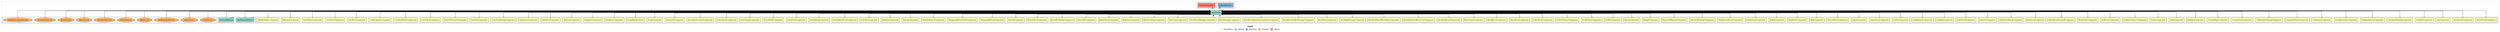 digraph dependencies { node [shape="rect", style="filled", colorscheme=set312]; ranksep=0.4; compound=false; remincross=true; splines=true; splines=ortho; rankdir=LR; rankdir=TB; rankdir=BT; label=<<table BORDER="0"> <tr> <td colspan="5" align="center"><b>Legend</b></td> </tr> <tr> <td> <table BORDER="0"> <tr> <td bgcolor="#ffffb3" width="20"></td> <td>  Declarations</td> </tr> </table> </td> <td> <table BORDER="0"> <tr> <td bgcolor="#8dd3c7" width="20"></td> <td>  Module</td> </tr> </table> </td> <td> <table BORDER="0"> <tr> <td bgcolor="#80b1d3" width="20"></td> <td>  Bootstrap</td> </tr> </table> </td> <td> <table BORDER="0"> <tr> <td bgcolor="#fdb462" width="20"></td> <td>  Providers</td> </tr> </table> </td> <td> <table BORDER="0"> <tr> <td bgcolor="#fb8072" width="20"></td> <td>  Exports</td> </tr> </table> </td> </tr></table>>; ratio=compress; fontname="sans-serif";  subgraph "cluster_AppModule" { label=""; style="dotted";node [shape="folder", fillcolor=1]; subgraph cluster_AppModule_declarations { style="solid";node [style="filled", shape="rect"]; node [fillcolor=2]; "AboutTucanComponent"; node [fillcolor=2]; "ActivityListComponent"; node [fillcolor=2]; "AppComponent"; node [fillcolor=2]; "CartEditComponent"; node [fillcolor=2]; "CheckpointDialogComponent"; node [fillcolor=2]; "CheckpointItemComponent"; node [fillcolor=2]; "CheckpointListComponent"; node [fillcolor=2]; "CommentsComponent"; node [fillcolor=2]; "CommentsFormComponent"; node [fillcolor=2]; "ConfirmationPopupComponent"; node [fillcolor=2]; "ContactFormComponent"; node [fillcolor=2]; "ContactPageComponent"; node [fillcolor=2]; "FaqPageComponent"; node [fillcolor=2]; "FeedComponent"; node [fillcolor=2]; "FooterComponent"; node [fillcolor=2]; "ForRaceCreatorsComponent"; node [fillcolor=2]; "ForRacersComponent"; node [fillcolor=2]; "HeaderNavComponent"; node [fillcolor=2]; "HybridLeaderboardComponent"; node [fillcolor=2]; "ItemFormComponent"; node [fillcolor=2]; "ItemFormDialogComponent"; node [fillcolor=2]; "ItemListComponent"; node [fillcolor=2]; "ItemPortalComponent"; node [fillcolor=2]; "LandingComponent"; node [fillcolor=2]; "LeaderboardComponent"; node [fillcolor=2]; "LoaderComponent"; node [fillcolor=2]; "LogActivityComponent"; node [fillcolor=2]; "LoginComponent"; node [fillcolor=2]; "ManualEntryComponent"; node [fillcolor=2]; "MapComponent"; node [fillcolor=2]; "MapRouteComponent"; node [fillcolor=2]; "ModalComponent"; node [fillcolor=2]; "NotificationComponent"; node [fillcolor=2]; "NotificationPanelComponent"; node [fillcolor=2]; "PasswordChangeComponent"; node [fillcolor=2]; "PasswordRequestComponent"; node [fillcolor=2]; "PaypalComponent"; node [fillcolor=2]; "PopupComponent"; node [fillcolor=2]; "ProfileComponent"; node [fillcolor=2]; "ProfileFormComponent"; node [fillcolor=2]; "ProfilePicFormComponent"; node [fillcolor=2]; "PublicRacesComponent"; node [fillcolor=2]; "RaceAboutComponent"; node [fillcolor=2]; "RaceBasicsComponent"; node [fillcolor=2]; "RaceCreateComponent"; node [fillcolor=2]; "RaceDashboardComponent"; node [fillcolor=2]; "RaceDashboardRacerListComponent"; node [fillcolor=2]; "RaceDashboardRacerRowComponent"; node [fillcolor=2]; "RaceMapSettingsComponent"; node [fillcolor=2]; "RaceMenuComponent"; node [fillcolor=2]; "RaceMerchandiseSettingsComponent"; node [fillcolor=2]; "RaceMerchandiseSettingsItemComponent"; node [fillcolor=2]; "RaceSettingsComponent"; node [fillcolor=2]; "RaceStoryManageComponent"; node [fillcolor=2]; "RaceTypeComponent"; node [fillcolor=2]; "RaceViewPageComponent"; node [fillcolor=2]; "RegisterComponent"; node [fillcolor=2]; "ReportFormComponent"; node [fillcolor=2]; "RouteInfoComponent"; node [fillcolor=2]; "RoutePinDialogComponent"; node [fillcolor=2]; "RouteSelectComponent"; node [fillcolor=2]; "SearchComponent"; node [fillcolor=2]; "ShippingAddressComponent"; node [fillcolor=2]; "ShippingAddressFormComponent"; node [fillcolor=2]; "ShowFollowersComponent"; node [fillcolor=2]; "SignupComponent"; node [fillcolor=2]; "SnackbarComponent"; node [fillcolor=2]; "StoryBtnComponent"; node [fillcolor=2]; "StoryDeleteFormComponent"; node [fillcolor=2]; "StoryDialogComponent"; node [fillcolor=2]; "StoryFormComponent"; node [fillcolor=2]; "StoryModalComponent"; node [fillcolor=2]; "StoryPopupComponent"; node [fillcolor=2]; "StravaEntryComponent"; node [fillcolor=2]; "StravaInstructionsComponent"; node [fillcolor=2]; "StravauthComponent"; node [fillcolor=2]; "SwagComponent"; node [fillcolor=2]; "SwagDialogContent"; node [fillcolor=2]; "SwagItemComponent"; node [fillcolor=2]; "SwagListComponent"; node [fillcolor=2]; "TagFormComponent"; node [fillcolor=2]; "TagSelectComponent"; node [fillcolor=2]; "TeamFormComponent"; node [fillcolor=2]; "TeamFormDialogComponent"; node [fillcolor=2]; "TeamListComponent"; node [fillcolor=2]; "TermsOfServiceComponent"; node [fillcolor=2]; "UserFollowComponent"; node [fillcolor=2]; "UserProfileNavComponent"; node [fillcolor=2]; "UserProgressComponent"; node [fillcolor=2]; "UserRaceComponent"; node [fillcolor=2]; "UserStatsComponent"; node [fillcolor=2]; "ViewFollowComponent"; node [fillcolor=2]; "WelcomeComponent"; node [fillcolor=2]; "WhyBirthdayComponent"; }  "AboutTucanComponent" -> "AppModule" [style="solid", lhead="cluster_AppModule" ltail="cluster_AppModule_declarations"]; subgraph "cluster_AppModule_AboutTucanComponent_providers" { style="solid";  }  "ActivityListComponent" -> "AppModule" [style="solid", lhead="cluster_AppModule" ltail="cluster_AppModule_declarations"]; subgraph "cluster_AppModule_ActivityListComponent_providers" { style="solid";  }  "AppComponent" -> "AppModule" [style="solid", lhead="cluster_AppModule" ltail="cluster_AppModule_declarations"]; subgraph "cluster_AppModule_AppComponent_providers" { style="solid";  }  "CartEditComponent" -> "AppModule" [style="solid", lhead="cluster_AppModule" ltail="cluster_AppModule_declarations"]; subgraph "cluster_AppModule_CartEditComponent_providers" { style="solid";  }  "CheckpointDialogComponent" -> "AppModule" [style="solid", lhead="cluster_AppModule" ltail="cluster_AppModule_declarations"]; subgraph "cluster_AppModule_CheckpointDialogComponent_providers" { style="solid";  }  "CheckpointItemComponent" -> "AppModule" [style="solid", lhead="cluster_AppModule" ltail="cluster_AppModule_declarations"]; subgraph "cluster_AppModule_CheckpointItemComponent_providers" { style="solid";  }  "CheckpointListComponent" -> "AppModule" [style="solid", lhead="cluster_AppModule" ltail="cluster_AppModule_declarations"]; subgraph "cluster_AppModule_CheckpointListComponent_providers" { style="solid";  }  "CommentsComponent" -> "AppModule" [style="solid", lhead="cluster_AppModule" ltail="cluster_AppModule_declarations"]; subgraph "cluster_AppModule_CommentsComponent_providers" { style="solid";  }  "CommentsFormComponent" -> "AppModule" [style="solid", lhead="cluster_AppModule" ltail="cluster_AppModule_declarations"]; subgraph "cluster_AppModule_CommentsFormComponent_providers" { style="solid";  }  "ConfirmationPopupComponent" -> "AppModule" [style="solid", lhead="cluster_AppModule" ltail="cluster_AppModule_declarations"]; subgraph "cluster_AppModule_ConfirmationPopupComponent_providers" { style="solid";  }  "ContactFormComponent" -> "AppModule" [style="solid", lhead="cluster_AppModule" ltail="cluster_AppModule_declarations"]; subgraph "cluster_AppModule_ContactFormComponent_providers" { style="solid";  }  "ContactPageComponent" -> "AppModule" [style="solid", lhead="cluster_AppModule" ltail="cluster_AppModule_declarations"]; subgraph "cluster_AppModule_ContactPageComponent_providers" { style="solid";  }  "FaqPageComponent" -> "AppModule" [style="solid", lhead="cluster_AppModule" ltail="cluster_AppModule_declarations"]; subgraph "cluster_AppModule_FaqPageComponent_providers" { style="solid";  }  "FeedComponent" -> "AppModule" [style="solid", lhead="cluster_AppModule" ltail="cluster_AppModule_declarations"]; subgraph "cluster_AppModule_FeedComponent_providers" { style="solid";  }  "FooterComponent" -> "AppModule" [style="solid", lhead="cluster_AppModule" ltail="cluster_AppModule_declarations"]; subgraph "cluster_AppModule_FooterComponent_providers" { style="solid";  }  "ForRaceCreatorsComponent" -> "AppModule" [style="solid", lhead="cluster_AppModule" ltail="cluster_AppModule_declarations"]; subgraph "cluster_AppModule_ForRaceCreatorsComponent_providers" { style="solid";  }  "ForRacersComponent" -> "AppModule" [style="solid", lhead="cluster_AppModule" ltail="cluster_AppModule_declarations"]; subgraph "cluster_AppModule_ForRacersComponent_providers" { style="solid";  }  "HeaderNavComponent" -> "AppModule" [style="solid", lhead="cluster_AppModule" ltail="cluster_AppModule_declarations"]; subgraph "cluster_AppModule_HeaderNavComponent_providers" { style="solid";  }  "HybridLeaderboardComponent" -> "AppModule" [style="solid", lhead="cluster_AppModule" ltail="cluster_AppModule_declarations"]; subgraph "cluster_AppModule_HybridLeaderboardComponent_providers" { style="solid";  }  "ItemFormComponent" -> "AppModule" [style="solid", lhead="cluster_AppModule" ltail="cluster_AppModule_declarations"]; subgraph "cluster_AppModule_ItemFormComponent_providers" { style="solid";  }  "ItemFormDialogComponent" -> "AppModule" [style="solid", lhead="cluster_AppModule" ltail="cluster_AppModule_declarations"]; subgraph "cluster_AppModule_ItemFormDialogComponent_providers" { style="solid";  }  "ItemListComponent" -> "AppModule" [style="solid", lhead="cluster_AppModule" ltail="cluster_AppModule_declarations"]; subgraph "cluster_AppModule_ItemListComponent_providers" { style="solid";  }  "ItemPortalComponent" -> "AppModule" [style="solid", lhead="cluster_AppModule" ltail="cluster_AppModule_declarations"]; subgraph "cluster_AppModule_ItemPortalComponent_providers" { style="solid";  }  "LandingComponent" -> "AppModule" [style="solid", lhead="cluster_AppModule" ltail="cluster_AppModule_declarations"]; subgraph "cluster_AppModule_LandingComponent_providers" { style="solid";  }  "LeaderboardComponent" -> "AppModule" [style="solid", lhead="cluster_AppModule" ltail="cluster_AppModule_declarations"]; subgraph "cluster_AppModule_LeaderboardComponent_providers" { style="solid";  }  "LoaderComponent" -> "AppModule" [style="solid", lhead="cluster_AppModule" ltail="cluster_AppModule_declarations"]; subgraph "cluster_AppModule_LoaderComponent_providers" { style="solid";  }  "LogActivityComponent" -> "AppModule" [style="solid", lhead="cluster_AppModule" ltail="cluster_AppModule_declarations"]; subgraph "cluster_AppModule_LogActivityComponent_providers" { style="solid";  }  "LoginComponent" -> "AppModule" [style="solid", lhead="cluster_AppModule" ltail="cluster_AppModule_declarations"]; subgraph "cluster_AppModule_LoginComponent_providers" { style="solid";  }  "ManualEntryComponent" -> "AppModule" [style="solid", lhead="cluster_AppModule" ltail="cluster_AppModule_declarations"]; subgraph "cluster_AppModule_ManualEntryComponent_providers" { style="solid";  }  "MapComponent" -> "AppModule" [style="solid", lhead="cluster_AppModule" ltail="cluster_AppModule_declarations"]; subgraph "cluster_AppModule_MapComponent_providers" { style="solid";  }  "MapRouteComponent" -> "AppModule" [style="solid", lhead="cluster_AppModule" ltail="cluster_AppModule_declarations"]; subgraph "cluster_AppModule_MapRouteComponent_providers" { style="solid";  }  "ModalComponent" -> "AppModule" [style="solid", lhead="cluster_AppModule" ltail="cluster_AppModule_declarations"]; subgraph "cluster_AppModule_ModalComponent_providers" { style="solid";  }  "NotificationComponent" -> "AppModule" [style="solid", lhead="cluster_AppModule" ltail="cluster_AppModule_declarations"]; subgraph "cluster_AppModule_NotificationComponent_providers" { style="solid";  }  "NotificationPanelComponent" -> "AppModule" [style="solid", lhead="cluster_AppModule" ltail="cluster_AppModule_declarations"]; subgraph "cluster_AppModule_NotificationPanelComponent_providers" { style="solid";  }  "PasswordChangeComponent" -> "AppModule" [style="solid", lhead="cluster_AppModule" ltail="cluster_AppModule_declarations"]; subgraph "cluster_AppModule_PasswordChangeComponent_providers" { style="solid";  }  "PasswordRequestComponent" -> "AppModule" [style="solid", lhead="cluster_AppModule" ltail="cluster_AppModule_declarations"]; subgraph "cluster_AppModule_PasswordRequestComponent_providers" { style="solid";  }  "PaypalComponent" -> "AppModule" [style="solid", lhead="cluster_AppModule" ltail="cluster_AppModule_declarations"]; subgraph "cluster_AppModule_PaypalComponent_providers" { style="solid";  }  "PopupComponent" -> "AppModule" [style="solid", lhead="cluster_AppModule" ltail="cluster_AppModule_declarations"]; subgraph "cluster_AppModule_PopupComponent_providers" { style="solid";  }  "ProfileComponent" -> "AppModule" [style="solid", lhead="cluster_AppModule" ltail="cluster_AppModule_declarations"]; subgraph "cluster_AppModule_ProfileComponent_providers" { style="solid";  }  "ProfileFormComponent" -> "AppModule" [style="solid", lhead="cluster_AppModule" ltail="cluster_AppModule_declarations"]; subgraph "cluster_AppModule_ProfileFormComponent_providers" { style="solid";  }  "ProfilePicFormComponent" -> "AppModule" [style="solid", lhead="cluster_AppModule" ltail="cluster_AppModule_declarations"]; subgraph "cluster_AppModule_ProfilePicFormComponent_providers" { style="solid";  }  "PublicRacesComponent" -> "AppModule" [style="solid", lhead="cluster_AppModule" ltail="cluster_AppModule_declarations"]; subgraph "cluster_AppModule_PublicRacesComponent_providers" { style="solid";  }  "RaceAboutComponent" -> "AppModule" [style="solid", lhead="cluster_AppModule" ltail="cluster_AppModule_declarations"]; subgraph "cluster_AppModule_RaceAboutComponent_providers" { style="solid";  }  "RaceBasicsComponent" -> "AppModule" [style="solid", lhead="cluster_AppModule" ltail="cluster_AppModule_declarations"]; subgraph "cluster_AppModule_RaceBasicsComponent_providers" { style="solid";  }  "RaceCreateComponent" -> "AppModule" [style="solid", lhead="cluster_AppModule" ltail="cluster_AppModule_declarations"]; subgraph "cluster_AppModule_RaceCreateComponent_providers" { style="solid";  }  "RaceDashboardComponent" -> "AppModule" [style="solid", lhead="cluster_AppModule" ltail="cluster_AppModule_declarations"]; subgraph "cluster_AppModule_RaceDashboardComponent_providers" { style="solid";  }  "RaceDashboardRacerListComponent" -> "AppModule" [style="solid", lhead="cluster_AppModule" ltail="cluster_AppModule_declarations"]; subgraph "cluster_AppModule_RaceDashboardRacerListComponent_providers" { style="solid";  }  "RaceDashboardRacerRowComponent" -> "AppModule" [style="solid", lhead="cluster_AppModule" ltail="cluster_AppModule_declarations"]; subgraph "cluster_AppModule_RaceDashboardRacerRowComponent_providers" { style="solid";  }  "RaceMapSettingsComponent" -> "AppModule" [style="solid", lhead="cluster_AppModule" ltail="cluster_AppModule_declarations"]; subgraph "cluster_AppModule_RaceMapSettingsComponent_providers" { style="solid";  }  "RaceMenuComponent" -> "AppModule" [style="solid", lhead="cluster_AppModule" ltail="cluster_AppModule_declarations"]; subgraph "cluster_AppModule_RaceMenuComponent_providers" { style="solid";  }  "RaceMerchandiseSettingsComponent" -> "AppModule" [style="solid", lhead="cluster_AppModule" ltail="cluster_AppModule_declarations"]; subgraph "cluster_AppModule_RaceMerchandiseSettingsComponent_providers" { style="solid";  }  "RaceMerchandiseSettingsItemComponent" -> "AppModule" [style="solid", lhead="cluster_AppModule" ltail="cluster_AppModule_declarations"]; subgraph "cluster_AppModule_RaceMerchandiseSettingsItemComponent_providers" { style="solid";  }  "RaceSettingsComponent" -> "AppModule" [style="solid", lhead="cluster_AppModule" ltail="cluster_AppModule_declarations"]; subgraph "cluster_AppModule_RaceSettingsComponent_providers" { style="solid";  }  "RaceStoryManageComponent" -> "AppModule" [style="solid", lhead="cluster_AppModule" ltail="cluster_AppModule_declarations"]; subgraph "cluster_AppModule_RaceStoryManageComponent_providers" { style="solid";  }  "RaceTypeComponent" -> "AppModule" [style="solid", lhead="cluster_AppModule" ltail="cluster_AppModule_declarations"]; subgraph "cluster_AppModule_RaceTypeComponent_providers" { style="solid";  }  "RaceViewPageComponent" -> "AppModule" [style="solid", lhead="cluster_AppModule" ltail="cluster_AppModule_declarations"]; subgraph "cluster_AppModule_RaceViewPageComponent_providers" { style="solid";  }  "RegisterComponent" -> "AppModule" [style="solid", lhead="cluster_AppModule" ltail="cluster_AppModule_declarations"]; subgraph "cluster_AppModule_RegisterComponent_providers" { style="solid";  }  "ReportFormComponent" -> "AppModule" [style="solid", lhead="cluster_AppModule" ltail="cluster_AppModule_declarations"]; subgraph "cluster_AppModule_ReportFormComponent_providers" { style="solid";  }  "RouteInfoComponent" -> "AppModule" [style="solid", lhead="cluster_AppModule" ltail="cluster_AppModule_declarations"]; subgraph "cluster_AppModule_RouteInfoComponent_providers" { style="solid";  }  "RoutePinDialogComponent" -> "AppModule" [style="solid", lhead="cluster_AppModule" ltail="cluster_AppModule_declarations"]; subgraph "cluster_AppModule_RoutePinDialogComponent_providers" { style="solid";  }  "RouteSelectComponent" -> "AppModule" [style="solid", lhead="cluster_AppModule" ltail="cluster_AppModule_declarations"]; subgraph "cluster_AppModule_RouteSelectComponent_providers" { style="solid";  }  "SearchComponent" -> "AppModule" [style="solid", lhead="cluster_AppModule" ltail="cluster_AppModule_declarations"]; subgraph "cluster_AppModule_SearchComponent_providers" { style="solid";  }  "ShippingAddressComponent" -> "AppModule" [style="solid", lhead="cluster_AppModule" ltail="cluster_AppModule_declarations"]; subgraph "cluster_AppModule_ShippingAddressComponent_providers" { style="solid";  }  "ShippingAddressFormComponent" -> "AppModule" [style="solid", lhead="cluster_AppModule" ltail="cluster_AppModule_declarations"]; subgraph "cluster_AppModule_ShippingAddressFormComponent_providers" { style="solid";  }  "ShowFollowersComponent" -> "AppModule" [style="solid", lhead="cluster_AppModule" ltail="cluster_AppModule_declarations"]; subgraph "cluster_AppModule_ShowFollowersComponent_providers" { style="solid";  }  "SignupComponent" -> "AppModule" [style="solid", lhead="cluster_AppModule" ltail="cluster_AppModule_declarations"]; subgraph "cluster_AppModule_SignupComponent_providers" { style="solid";  }  "SnackbarComponent" -> "AppModule" [style="solid", lhead="cluster_AppModule" ltail="cluster_AppModule_declarations"]; subgraph "cluster_AppModule_SnackbarComponent_providers" { style="solid";  }  "StoryBtnComponent" -> "AppModule" [style="solid", lhead="cluster_AppModule" ltail="cluster_AppModule_declarations"]; subgraph "cluster_AppModule_StoryBtnComponent_providers" { style="solid";  }  "StoryDeleteFormComponent" -> "AppModule" [style="solid", lhead="cluster_AppModule" ltail="cluster_AppModule_declarations"]; subgraph "cluster_AppModule_StoryDeleteFormComponent_providers" { style="solid";  }  "StoryDialogComponent" -> "AppModule" [style="solid", lhead="cluster_AppModule" ltail="cluster_AppModule_declarations"]; subgraph "cluster_AppModule_StoryDialogComponent_providers" { style="solid";  }  "StoryFormComponent" -> "AppModule" [style="solid", lhead="cluster_AppModule" ltail="cluster_AppModule_declarations"]; subgraph "cluster_AppModule_StoryFormComponent_providers" { style="solid";  }  "StoryModalComponent" -> "AppModule" [style="solid", lhead="cluster_AppModule" ltail="cluster_AppModule_declarations"]; subgraph "cluster_AppModule_StoryModalComponent_providers" { style="solid";  }  "StoryPopupComponent" -> "AppModule" [style="solid", lhead="cluster_AppModule" ltail="cluster_AppModule_declarations"]; subgraph "cluster_AppModule_StoryPopupComponent_providers" { style="solid";  }  "StravaEntryComponent" -> "AppModule" [style="solid", lhead="cluster_AppModule" ltail="cluster_AppModule_declarations"]; subgraph "cluster_AppModule_StravaEntryComponent_providers" { style="solid";  }  "StravaInstructionsComponent" -> "AppModule" [style="solid", lhead="cluster_AppModule" ltail="cluster_AppModule_declarations"]; subgraph "cluster_AppModule_StravaInstructionsComponent_providers" { style="solid";  }  "StravauthComponent" -> "AppModule" [style="solid", lhead="cluster_AppModule" ltail="cluster_AppModule_declarations"]; subgraph "cluster_AppModule_StravauthComponent_providers" { style="solid";  }  "SwagComponent" -> "AppModule" [style="solid", lhead="cluster_AppModule" ltail="cluster_AppModule_declarations"]; subgraph "cluster_AppModule_SwagComponent_providers" { style="solid";  }  "SwagDialogContent" -> "AppModule" [style="solid", lhead="cluster_AppModule" ltail="cluster_AppModule_declarations"]; subgraph "cluster_AppModule_SwagDialogContent_providers" { style="solid";  }  "SwagItemComponent" -> "AppModule" [style="solid", lhead="cluster_AppModule" ltail="cluster_AppModule_declarations"]; subgraph "cluster_AppModule_SwagItemComponent_providers" { style="solid";  }  "SwagListComponent" -> "AppModule" [style="solid", lhead="cluster_AppModule" ltail="cluster_AppModule_declarations"]; subgraph "cluster_AppModule_SwagListComponent_providers" { style="solid";  }  "TagFormComponent" -> "AppModule" [style="solid", lhead="cluster_AppModule" ltail="cluster_AppModule_declarations"]; subgraph "cluster_AppModule_TagFormComponent_providers" { style="solid";  }  "TagSelectComponent" -> "AppModule" [style="solid", lhead="cluster_AppModule" ltail="cluster_AppModule_declarations"]; subgraph "cluster_AppModule_TagSelectComponent_providers" { style="solid";  }  "TeamFormComponent" -> "AppModule" [style="solid", lhead="cluster_AppModule" ltail="cluster_AppModule_declarations"]; subgraph "cluster_AppModule_TeamFormComponent_providers" { style="solid";  }  "TeamFormDialogComponent" -> "AppModule" [style="solid", lhead="cluster_AppModule" ltail="cluster_AppModule_declarations"]; subgraph "cluster_AppModule_TeamFormDialogComponent_providers" { style="solid";  }  "TeamListComponent" -> "AppModule" [style="solid", lhead="cluster_AppModule" ltail="cluster_AppModule_declarations"]; subgraph "cluster_AppModule_TeamListComponent_providers" { style="solid";  }  "TermsOfServiceComponent" -> "AppModule" [style="solid", lhead="cluster_AppModule" ltail="cluster_AppModule_declarations"]; subgraph "cluster_AppModule_TermsOfServiceComponent_providers" { style="solid";  }  "UserFollowComponent" -> "AppModule" [style="solid", lhead="cluster_AppModule" ltail="cluster_AppModule_declarations"]; subgraph "cluster_AppModule_UserFollowComponent_providers" { style="solid";  }  "UserProfileNavComponent" -> "AppModule" [style="solid", lhead="cluster_AppModule" ltail="cluster_AppModule_declarations"]; subgraph "cluster_AppModule_UserProfileNavComponent_providers" { style="solid";  }  "UserProgressComponent" -> "AppModule" [style="solid", lhead="cluster_AppModule" ltail="cluster_AppModule_declarations"]; subgraph "cluster_AppModule_UserProgressComponent_providers" { style="solid";  }  "UserRaceComponent" -> "AppModule" [style="solid", lhead="cluster_AppModule" ltail="cluster_AppModule_declarations"]; subgraph "cluster_AppModule_UserRaceComponent_providers" { style="solid";  }  "UserStatsComponent" -> "AppModule" [style="solid", lhead="cluster_AppModule" ltail="cluster_AppModule_declarations"]; subgraph "cluster_AppModule_UserStatsComponent_providers" { style="solid";  }  "ViewFollowComponent" -> "AppModule" [style="solid", lhead="cluster_AppModule" ltail="cluster_AppModule_declarations"]; subgraph "cluster_AppModule_ViewFollowComponent_providers" { style="solid";  }  "WelcomeComponent" -> "AppModule" [style="solid", lhead="cluster_AppModule" ltail="cluster_AppModule_declarations"]; subgraph "cluster_AppModule_WelcomeComponent_providers" { style="solid";  }  "WhyBirthdayComponent" -> "AppModule" [style="solid", lhead="cluster_AppModule" ltail="cluster_AppModule_declarations"]; subgraph "cluster_AppModule_WhyBirthdayComponent_providers" { style="solid";  }    subgraph cluster_AppModule_imports { style="solid"; node [style="filled", fillcolor=1, shape="rect"];    "AppRoutingModule" [label="AppRoutingModule", shape="folder"];    "MaterialModule" [label="MaterialModule", shape="folder"];   }    "AppRoutingModule" -> "AppModule" [lhead="cluster_AppModule", ltail="cluster_AppModule_imports"];    "MaterialModule" -> "AppModule" [lhead="cluster_AppModule", ltail="cluster_AppModule_imports"];     subgraph cluster_AppModule_exports { style="solid";node [style="filled", fillcolor=4, shape="rect"];"PopupComponent " [label="PopupComponent ", shape="rect"]}  "AppModule" -> "PopupComponent " [style="dashed", ltail="cluster_AppModule" lhead="cluster_AppModule_exports"];    subgraph cluster_AppModule_bootstrap { style="solid"; node [style="filled", fillcolor=5, shape="rect"];  "AppComponent " [label="AppComponent ", shape="rect"]  }  "AppModule" -> "AppComponent " [style="dotted", lhead="cluster_AppModule_bootstrap" ltail="cluster_AppModule"];    subgraph cluster_AppModule_providers { style="solid"; node [style="filled", fillcolor=6, shape="rect"];    "AuthService" [label="AuthService", shape="oval"];    "ImageService" [label="ImageService", shape="oval"];    "LeaderboardService" [label="LeaderboardService", shape="oval"];    "MapService" [label="MapService", shape="oval"];    "PopUpService" [label="PopUpService", shape="oval"];    "RaceFeedService" [label="RaceFeedService", shape="oval"];    "RaceService" [label="RaceService", shape="oval"];    "StoryService" [label="StoryService", shape="oval"];    "StravauthService" [label="StravauthService", shape="oval"];    "TokenInterceptorService" [label="TokenInterceptorService", shape="oval"];   }    "AuthService" -> "AppModule" [lhead="cluster_AppModule", ltail="cluster_AppModule_providers"];    "ImageService" -> "AppModule" [lhead="cluster_AppModule", ltail="cluster_AppModule_providers"];    "LeaderboardService" -> "AppModule" [lhead="cluster_AppModule", ltail="cluster_AppModule_providers"];    "MapService" -> "AppModule" [lhead="cluster_AppModule", ltail="cluster_AppModule_providers"];    "PopUpService" -> "AppModule" [lhead="cluster_AppModule", ltail="cluster_AppModule_providers"];    "RaceFeedService" -> "AppModule" [lhead="cluster_AppModule", ltail="cluster_AppModule_providers"];    "RaceService" -> "AppModule" [lhead="cluster_AppModule", ltail="cluster_AppModule_providers"];    "StoryService" -> "AppModule" [lhead="cluster_AppModule", ltail="cluster_AppModule_providers"];    "StravauthService" -> "AppModule" [lhead="cluster_AppModule", ltail="cluster_AppModule_providers"];    "TokenInterceptorService" -> "AppModule" [lhead="cluster_AppModule", ltail="cluster_AppModule_providers"];     }  }